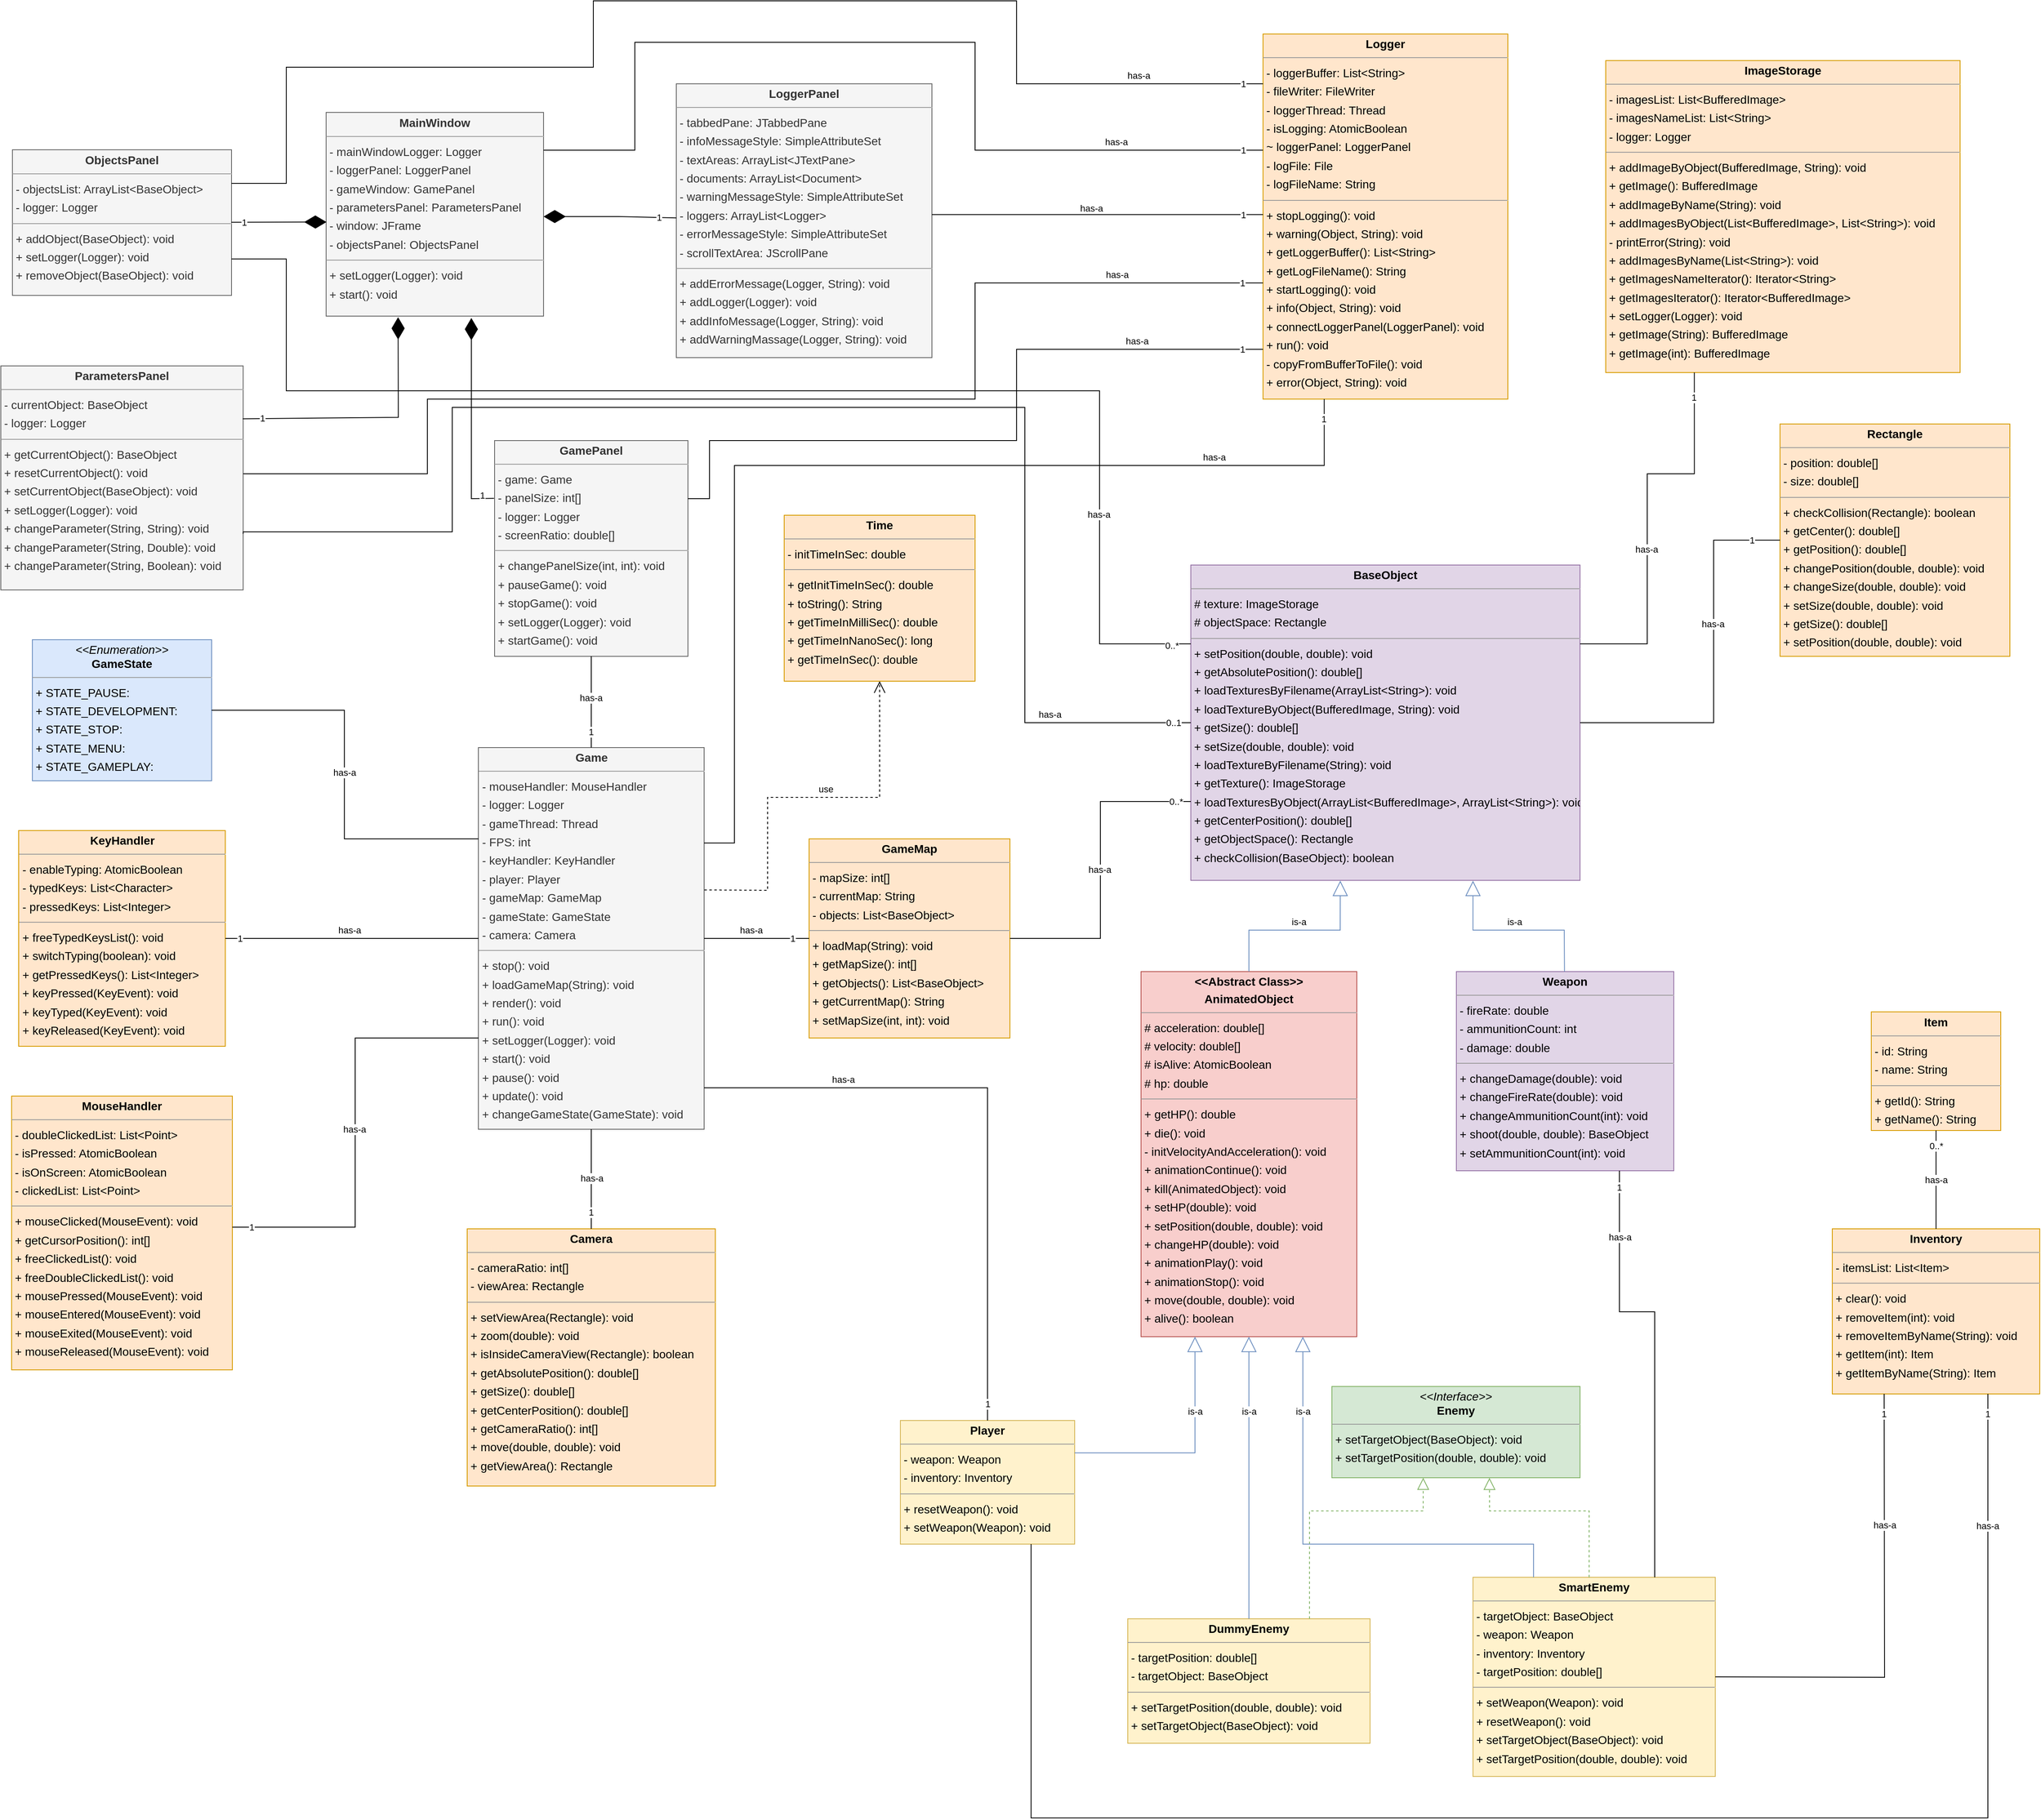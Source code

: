 <mxfile version="21.1.7" type="device">
  <diagram id="l7WEOU1NK2ef3hD16QAS" name="Page-1">
    <mxGraphModel dx="1909" dy="1355" grid="1" gridSize="10" guides="1" tooltips="1" connect="1" arrows="1" fold="1" page="0" pageScale="1" pageWidth="850" pageHeight="1100" background="none" math="0" shadow="0">
      <root>
        <mxCell id="0" />
        <mxCell id="1" parent="0" />
        <mxCell id="node14" value="&lt;p style=&quot;margin:0px;margin-top:4px;text-align:center;&quot;&gt;&lt;b&gt;&amp;lt;&amp;lt;Abstract Class&amp;gt;&amp;gt;&lt;br&gt;&lt;/b&gt;&lt;/p&gt;&lt;p style=&quot;margin:0px;margin-top:4px;text-align:center;&quot;&gt;&lt;b&gt;AnimatedObject&lt;/b&gt;&lt;/p&gt;&lt;hr size=&quot;1&quot;&gt;&lt;p style=&quot;margin:0 0 0 4px;line-height:1.6;&quot;&gt;# acceleration: double[]&lt;br&gt;# velocity: double[]&lt;br&gt;# isAlive: AtomicBoolean&lt;br&gt;# hp: double&lt;/p&gt;&lt;hr size=&quot;1&quot;&gt;&lt;p style=&quot;margin:0 0 0 4px;line-height:1.6;&quot;&gt;+ getHP(): double&lt;br&gt;+ die(): void&lt;br&gt;- initVelocityAndAcceleration(): void&lt;br&gt;+ animationContinue(): void&lt;br&gt;+ kill(AnimatedObject): void&lt;br&gt;+ setHP(double): void&lt;br&gt;+ setPosition(double, double): void&lt;br&gt;+ changeHP(double): void&lt;br&gt;+ animationPlay(): void&lt;br&gt;+ animationStop(): void&lt;br&gt;+ move(double, double): void&lt;br&gt;+ alive(): boolean&lt;/p&gt;" style="verticalAlign=top;align=left;overflow=fill;fontSize=14;fontFamily=Helvetica;html=1;rounded=0;shadow=0;comic=0;labelBackgroundColor=none;strokeWidth=1;fillColor=#f8cecc;strokeColor=#b85450;" parent="1" vertex="1">
          <mxGeometry x="1220" y="1070" width="260" height="440" as="geometry" />
        </mxCell>
        <mxCell id="node26" value="&lt;p style=&quot;margin:0px;margin-top:4px;text-align:center;&quot;&gt;&lt;b&gt;BaseObject&lt;/b&gt;&lt;/p&gt;&lt;hr size=&quot;1&quot;/&gt;&lt;p style=&quot;margin:0 0 0 4px;line-height:1.6;&quot;&gt;# texture: ImageStorage&lt;br/&gt;# objectSpace: Rectangle&lt;/p&gt;&lt;hr size=&quot;1&quot;/&gt;&lt;p style=&quot;margin:0 0 0 4px;line-height:1.6;&quot;&gt;+ setPosition(double, double): void&lt;br/&gt;+ getAbsolutePosition(): double[]&lt;br/&gt;+ loadTexturesByFilename(ArrayList&amp;lt;String&amp;gt;): void&lt;br/&gt;+ loadTextureByObject(BufferedImage, String): void&lt;br/&gt;+ getSize(): double[]&lt;br/&gt;+ setSize(double, double): void&lt;br/&gt;+ loadTextureByFilename(String): void&lt;br/&gt;+ getTexture(): ImageStorage&lt;br/&gt;+ loadTexturesByObject(ArrayList&amp;lt;BufferedImage&amp;gt;, ArrayList&amp;lt;String&amp;gt;): void&lt;br/&gt;+ getCenterPosition(): double[]&lt;br/&gt;+ getObjectSpace(): Rectangle&lt;br/&gt;+ checkCollision(BaseObject): boolean&lt;/p&gt;" style="verticalAlign=top;align=left;overflow=fill;fontSize=14;fontFamily=Helvetica;html=1;rounded=0;shadow=0;comic=0;labelBackgroundColor=none;strokeWidth=1;fillColor=#e1d5e7;strokeColor=#9673a6;" parent="1" vertex="1">
          <mxGeometry x="1280" y="580" width="469" height="380" as="geometry" />
        </mxCell>
        <mxCell id="node17" value="&lt;p style=&quot;margin:0px;margin-top:4px;text-align:center;&quot;&gt;&lt;b&gt;Camera&lt;/b&gt;&lt;/p&gt;&lt;hr size=&quot;1&quot;/&gt;&lt;p style=&quot;margin:0 0 0 4px;line-height:1.6;&quot;&gt;- cameraRatio: int[]&lt;br/&gt;- viewArea: Rectangle&lt;/p&gt;&lt;hr size=&quot;1&quot;/&gt;&lt;p style=&quot;margin:0 0 0 4px;line-height:1.6;&quot;&gt;+ setViewArea(Rectangle): void&lt;br/&gt;+ zoom(double): void&lt;br/&gt;+ isInsideCameraView(Rectangle): boolean&lt;br/&gt;+ getAbsolutePosition(): double[]&lt;br/&gt;+ getSize(): double[]&lt;br/&gt;+ getCenterPosition(): double[]&lt;br/&gt;+ getCameraRatio(): int[]&lt;br/&gt;+ move(double, double): void&lt;br/&gt;+ getViewArea(): Rectangle&lt;/p&gt;" style="verticalAlign=top;align=left;overflow=fill;fontSize=14;fontFamily=Helvetica;html=1;rounded=0;shadow=0;comic=0;labelBackgroundColor=none;strokeWidth=1;fillColor=#ffe6cc;strokeColor=#d79b00;" parent="1" vertex="1">
          <mxGeometry x="408" y="1380" width="299" height="310" as="geometry" />
        </mxCell>
        <mxCell id="node5" value="&lt;p style=&quot;margin:0px;margin-top:4px;text-align:center;&quot;&gt;&lt;b&gt;DummyEnemy&lt;/b&gt;&lt;/p&gt;&lt;hr size=&quot;1&quot;/&gt;&lt;p style=&quot;margin:0 0 0 4px;line-height:1.6;&quot;&gt;- targetPosition: double[]&lt;br/&gt;- targetObject: BaseObject&lt;/p&gt;&lt;hr size=&quot;1&quot;/&gt;&lt;p style=&quot;margin:0 0 0 4px;line-height:1.6;&quot;&gt;+ setTargetPosition(double, double): void&lt;br/&gt;+ setTargetObject(BaseObject): void&lt;/p&gt;" style="verticalAlign=top;align=left;overflow=fill;fontSize=14;fontFamily=Helvetica;html=1;rounded=0;shadow=0;comic=0;labelBackgroundColor=none;strokeWidth=1;fillColor=#fff2cc;strokeColor=#d6b656;" parent="1" vertex="1">
          <mxGeometry x="1204" y="1850" width="292" height="150" as="geometry" />
        </mxCell>
        <mxCell id="node9" value="&lt;p style=&quot;margin:0px;margin-top:4px;text-align:center;&quot;&gt;&lt;i&gt;&amp;lt;&amp;lt;Interface&amp;gt;&amp;gt;&lt;/i&gt;&lt;br&gt;&lt;b&gt;Enemy&lt;/b&gt;&lt;/p&gt;&lt;hr size=&quot;1&quot;&gt;&lt;p style=&quot;margin:0 0 0 4px;line-height:1.6;&quot;&gt;+ setTargetObject(BaseObject): void&lt;br&gt;+ setTargetPosition(double, double): void&lt;/p&gt;" style="verticalAlign=top;align=left;overflow=fill;fontSize=14;fontFamily=Helvetica;html=1;rounded=0;shadow=0;comic=0;labelBackgroundColor=none;strokeWidth=1;fillColor=#d5e8d4;strokeColor=#82b366;" parent="1" vertex="1">
          <mxGeometry x="1450" y="1570" width="299" height="110" as="geometry" />
        </mxCell>
        <mxCell id="node12" value="&lt;p style=&quot;margin:0px;margin-top:4px;text-align:center;&quot;&gt;&lt;b&gt;Game&lt;/b&gt;&lt;/p&gt;&lt;hr size=&quot;1&quot;/&gt;&lt;p style=&quot;margin:0 0 0 4px;line-height:1.6;&quot;&gt;- mouseHandler: MouseHandler&lt;br/&gt;- logger: Logger&lt;br/&gt;- gameThread: Thread&lt;br/&gt;- FPS: int&lt;br/&gt;- keyHandler: KeyHandler&lt;br/&gt;- player: Player&lt;br/&gt;- gameMap: GameMap&lt;br/&gt;- gameState: GameState&lt;br/&gt;- camera: Camera&lt;/p&gt;&lt;hr size=&quot;1&quot;/&gt;&lt;p style=&quot;margin:0 0 0 4px;line-height:1.6;&quot;&gt;+ stop(): void&lt;br/&gt;+ loadGameMap(String): void&lt;br/&gt;+ render(): void&lt;br/&gt;+ run(): void&lt;br/&gt;+ setLogger(Logger): void&lt;br/&gt;+ start(): void&lt;br/&gt;+ pause(): void&lt;br/&gt;+ update(): void&lt;br/&gt;+ changeGameState(GameState): void&lt;/p&gt;" style="verticalAlign=top;align=left;overflow=fill;fontSize=14;fontFamily=Helvetica;html=1;rounded=0;shadow=0;comic=0;labelBackgroundColor=none;strokeWidth=1;fillColor=#f5f5f5;strokeColor=#666666;fontColor=#333333;" parent="1" vertex="1">
          <mxGeometry x="421.5" y="800" width="272" height="460" as="geometry" />
        </mxCell>
        <mxCell id="node0" value="&lt;p style=&quot;margin:0px;margin-top:4px;text-align:center;&quot;&gt;&lt;b&gt;GameMap&lt;/b&gt;&lt;/p&gt;&lt;hr size=&quot;1&quot;/&gt;&lt;p style=&quot;margin:0 0 0 4px;line-height:1.6;&quot;&gt;- mapSize: int[]&lt;br/&gt;- currentMap: String&lt;br/&gt;- objects: List&amp;lt;BaseObject&amp;gt;&lt;/p&gt;&lt;hr size=&quot;1&quot;/&gt;&lt;p style=&quot;margin:0 0 0 4px;line-height:1.6;&quot;&gt;+ loadMap(String): void&lt;br/&gt;+ getMapSize(): int[]&lt;br/&gt;+ getObjects(): List&amp;lt;BaseObject&amp;gt;&lt;br/&gt;+ getCurrentMap(): String&lt;br/&gt;+ setMapSize(int, int): void&lt;/p&gt;" style="verticalAlign=top;align=left;overflow=fill;fontSize=14;fontFamily=Helvetica;html=1;rounded=0;shadow=0;comic=0;labelBackgroundColor=none;strokeWidth=1;fillColor=#ffe6cc;strokeColor=#d79b00;" parent="1" vertex="1">
          <mxGeometry x="820" y="910" width="242" height="240" as="geometry" />
        </mxCell>
        <mxCell id="node24" value="&lt;p style=&quot;margin:0px;margin-top:4px;text-align:center;&quot;&gt;&lt;b&gt;GamePanel&lt;/b&gt;&lt;/p&gt;&lt;hr size=&quot;1&quot;/&gt;&lt;p style=&quot;margin:0 0 0 4px;line-height:1.6;&quot;&gt;- game: Game&lt;br/&gt;- panelSize: int[]&lt;br/&gt;- logger: Logger&lt;br/&gt;- screenRatio: double[]&lt;/p&gt;&lt;hr size=&quot;1&quot;/&gt;&lt;p style=&quot;margin:0 0 0 4px;line-height:1.6;&quot;&gt;+ changePanelSize(int, int): void&lt;br/&gt;+ pauseGame(): void&lt;br/&gt;+ stopGame(): void&lt;br/&gt;+ setLogger(Logger): void&lt;br/&gt;+ startGame(): void&lt;/p&gt;" style="verticalAlign=top;align=left;overflow=fill;fontSize=14;fontFamily=Helvetica;html=1;rounded=0;shadow=0;comic=0;labelBackgroundColor=none;strokeWidth=1;fillColor=#f5f5f5;fontColor=#333333;strokeColor=#666666;" parent="1" vertex="1">
          <mxGeometry x="441" y="430" width="233" height="260" as="geometry" />
        </mxCell>
        <mxCell id="node1" value="&lt;p style=&quot;margin:0px;margin-top:4px;text-align:center;&quot;&gt;&lt;i&gt;&amp;lt;&amp;lt;Enumeration&amp;gt;&amp;gt;&lt;/i&gt;&lt;br&gt;&lt;b&gt;GameState&lt;/b&gt;&lt;/p&gt;&lt;hr size=&quot;1&quot;&gt;&lt;p style=&quot;margin:0 0 0 4px;line-height:1.6;&quot;&gt;+ STATE_PAUSE: &lt;br&gt;+ STATE_DEVELOPMENT: &lt;br&gt;+ STATE_STOP: &lt;br&gt;+ STATE_MENU: &lt;br&gt;+ STATE_GAMEPLAY: &lt;/p&gt;&lt;hr size=&quot;1&quot;&gt;&lt;p style=&quot;margin:0 0 0 4px;line-height:1.6;&quot;&gt;+ values(): GameState[]&lt;br&gt;+ valueOf(String): GameState&lt;/p&gt;" style="verticalAlign=top;align=left;overflow=fill;fontSize=14;fontFamily=Helvetica;html=1;rounded=0;shadow=0;comic=0;labelBackgroundColor=none;strokeWidth=1;fillColor=#dae8fc;strokeColor=#6c8ebf;" parent="1" vertex="1">
          <mxGeometry x="-116" y="670" width="216" height="170" as="geometry" />
        </mxCell>
        <mxCell id="node3" value="&lt;p style=&quot;margin:0px;margin-top:4px;text-align:center;&quot;&gt;&lt;b&gt;ImageStorage&lt;/b&gt;&lt;/p&gt;&lt;hr size=&quot;1&quot;/&gt;&lt;p style=&quot;margin:0 0 0 4px;line-height:1.6;&quot;&gt;- imagesList: List&amp;lt;BufferedImage&amp;gt;&lt;br/&gt;- imagesNameList: List&amp;lt;String&amp;gt;&lt;br/&gt;- logger: Logger&lt;/p&gt;&lt;hr size=&quot;1&quot;/&gt;&lt;p style=&quot;margin:0 0 0 4px;line-height:1.6;&quot;&gt;+ addImageByObject(BufferedImage, String): void&lt;br/&gt;+ getImage(): BufferedImage&lt;br/&gt;+ addImageByName(String): void&lt;br/&gt;+ addImagesByObject(List&amp;lt;BufferedImage&amp;gt;, List&amp;lt;String&amp;gt;): void&lt;br/&gt;- printError(String): void&lt;br/&gt;+ addImagesByName(List&amp;lt;String&amp;gt;): void&lt;br/&gt;+ getImagesNameIterator(): Iterator&amp;lt;String&amp;gt;&lt;br/&gt;+ getImagesIterator(): Iterator&amp;lt;BufferedImage&amp;gt;&lt;br/&gt;+ setLogger(Logger): void&lt;br/&gt;+ getImage(String): BufferedImage&lt;br/&gt;+ getImage(int): BufferedImage&lt;/p&gt;" style="verticalAlign=top;align=left;overflow=fill;fontSize=14;fontFamily=Helvetica;html=1;rounded=0;shadow=0;comic=0;labelBackgroundColor=none;strokeWidth=1;fillColor=#ffe6cc;strokeColor=#d79b00;" parent="1" vertex="1">
          <mxGeometry x="1780" y="-28" width="427" height="376" as="geometry" />
        </mxCell>
        <mxCell id="node7" value="&lt;p style=&quot;margin:0px;margin-top:4px;text-align:center;&quot;&gt;&lt;b&gt;Inventory&lt;/b&gt;&lt;/p&gt;&lt;hr size=&quot;1&quot;/&gt;&lt;p style=&quot;margin:0 0 0 4px;line-height:1.6;&quot;&gt;- itemsList: List&amp;lt;Item&amp;gt;&lt;/p&gt;&lt;hr size=&quot;1&quot;/&gt;&lt;p style=&quot;margin:0 0 0 4px;line-height:1.6;&quot;&gt;+ clear(): void&lt;br/&gt;+ removeItem(int): void&lt;br/&gt;+ removeItemByName(String): void&lt;br/&gt;+ getItem(int): Item&lt;br/&gt;+ getItemByName(String): Item&lt;/p&gt;" style="verticalAlign=top;align=left;overflow=fill;fontSize=14;fontFamily=Helvetica;html=1;rounded=0;shadow=0;comic=0;labelBackgroundColor=none;strokeWidth=1;fillColor=#ffe6cc;strokeColor=#d79b00;" parent="1" vertex="1">
          <mxGeometry x="2053" y="1380" width="250" height="199" as="geometry" />
        </mxCell>
        <mxCell id="node13" value="&lt;p style=&quot;margin:0px;margin-top:4px;text-align:center;&quot;&gt;&lt;b&gt;Item&lt;/b&gt;&lt;/p&gt;&lt;hr size=&quot;1&quot;/&gt;&lt;p style=&quot;margin:0 0 0 4px;line-height:1.6;&quot;&gt;- id: String&lt;br/&gt;- name: String&lt;/p&gt;&lt;hr size=&quot;1&quot;/&gt;&lt;p style=&quot;margin:0 0 0 4px;line-height:1.6;&quot;&gt;+ getId(): String&lt;br/&gt;+ getName(): String&lt;/p&gt;" style="verticalAlign=top;align=left;overflow=fill;fontSize=14;fontFamily=Helvetica;html=1;rounded=0;shadow=0;comic=0;labelBackgroundColor=none;strokeWidth=1;fillColor=#ffe6cc;strokeColor=#d79b00;" parent="1" vertex="1">
          <mxGeometry x="2100" y="1118.5" width="156" height="143" as="geometry" />
        </mxCell>
        <mxCell id="node22" value="&lt;p style=&quot;margin:0px;margin-top:4px;text-align:center;&quot;&gt;&lt;b&gt;KeyHandler&lt;/b&gt;&lt;/p&gt;&lt;hr size=&quot;1&quot;/&gt;&lt;p style=&quot;margin:0 0 0 4px;line-height:1.6;&quot;&gt;- enableTyping: AtomicBoolean&lt;br/&gt;- typedKeys: List&amp;lt;Character&amp;gt;&lt;br/&gt;- pressedKeys: List&amp;lt;Integer&amp;gt;&lt;/p&gt;&lt;hr size=&quot;1&quot;/&gt;&lt;p style=&quot;margin:0 0 0 4px;line-height:1.6;&quot;&gt;+ freeTypedKeysList(): void&lt;br/&gt;+ switchTyping(boolean): void&lt;br/&gt;+ getPressedKeys(): List&amp;lt;Integer&amp;gt;&lt;br/&gt;+ keyPressed(KeyEvent): void&lt;br/&gt;+ keyTyped(KeyEvent): void&lt;br/&gt;+ keyReleased(KeyEvent): void&lt;/p&gt;" style="verticalAlign=top;align=left;overflow=fill;fontSize=14;fontFamily=Helvetica;html=1;rounded=0;shadow=0;comic=0;labelBackgroundColor=none;strokeWidth=1;fillColor=#ffe6cc;strokeColor=#d79b00;" parent="1" vertex="1">
          <mxGeometry x="-132.5" y="900" width="249" height="260" as="geometry" />
        </mxCell>
        <mxCell id="node8" value="&lt;p style=&quot;margin:0px;margin-top:4px;text-align:center;&quot;&gt;&lt;b&gt;Logger&lt;/b&gt;&lt;/p&gt;&lt;hr size=&quot;1&quot;/&gt;&lt;p style=&quot;margin:0 0 0 4px;line-height:1.6;&quot;&gt;- loggerBuffer: List&amp;lt;String&amp;gt;&lt;br/&gt;- fileWriter: FileWriter&lt;br/&gt;- loggerThread: Thread&lt;br/&gt;- isLogging: AtomicBoolean&lt;br/&gt;~ loggerPanel: LoggerPanel&lt;br/&gt;- logFile: File&lt;br/&gt;- logFileName: String&lt;/p&gt;&lt;hr size=&quot;1&quot;/&gt;&lt;p style=&quot;margin:0 0 0 4px;line-height:1.6;&quot;&gt;+ stopLogging(): void&lt;br/&gt;+ warning(Object, String): void&lt;br/&gt;+ getLoggerBuffer(): List&amp;lt;String&amp;gt;&lt;br/&gt;+ getLogFileName(): String&lt;br/&gt;+ startLogging(): void&lt;br/&gt;+ info(Object, String): void&lt;br/&gt;+ connectLoggerPanel(LoggerPanel): void&lt;br/&gt;+ run(): void&lt;br/&gt;- copyFromBufferToFile(): void&lt;br/&gt;+ error(Object, String): void&lt;/p&gt;" style="verticalAlign=top;align=left;overflow=fill;fontSize=14;fontFamily=Helvetica;html=1;rounded=0;shadow=0;comic=0;labelBackgroundColor=none;strokeWidth=1;fillColor=#ffe6cc;strokeColor=#d79b00;" parent="1" vertex="1">
          <mxGeometry x="1367" y="-60" width="295" height="440" as="geometry" />
        </mxCell>
        <mxCell id="node16" value="&lt;p style=&quot;margin:0px;margin-top:4px;text-align:center;&quot;&gt;&lt;b&gt;LoggerPanel&lt;/b&gt;&lt;/p&gt;&lt;hr size=&quot;1&quot;/&gt;&lt;p style=&quot;margin:0 0 0 4px;line-height:1.6;&quot;&gt;- tabbedPane: JTabbedPane&lt;br/&gt;- infoMessageStyle: SimpleAttributeSet&lt;br/&gt;- textAreas: ArrayList&amp;lt;JTextPane&amp;gt;&lt;br/&gt;- documents: ArrayList&amp;lt;Document&amp;gt;&lt;br/&gt;- warningMessageStyle: SimpleAttributeSet&lt;br/&gt;- loggers: ArrayList&amp;lt;Logger&amp;gt;&lt;br/&gt;- errorMessageStyle: SimpleAttributeSet&lt;br/&gt;- scrollTextArea: JScrollPane&lt;/p&gt;&lt;hr size=&quot;1&quot;/&gt;&lt;p style=&quot;margin:0 0 0 4px;line-height:1.6;&quot;&gt;+ addErrorMessage(Logger, String): void&lt;br/&gt;+ addLogger(Logger): void&lt;br/&gt;+ addInfoMessage(Logger, String): void&lt;br/&gt;+ addWarningMassage(Logger, String): void&lt;/p&gt;" style="verticalAlign=top;align=left;overflow=fill;fontSize=14;fontFamily=Helvetica;html=1;rounded=0;shadow=0;comic=0;labelBackgroundColor=none;strokeWidth=1;fillColor=#f5f5f5;fontColor=#333333;strokeColor=#666666;" parent="1" vertex="1">
          <mxGeometry x="660" width="308" height="330" as="geometry" />
        </mxCell>
        <mxCell id="node15" value="&lt;p style=&quot;margin:0px;margin-top:4px;text-align:center;&quot;&gt;&lt;b&gt;MouseHandler&lt;/b&gt;&lt;/p&gt;&lt;hr size=&quot;1&quot;/&gt;&lt;p style=&quot;margin:0 0 0 4px;line-height:1.6;&quot;&gt;- doubleClickedList: List&amp;lt;Point&amp;gt;&lt;br/&gt;- isPressed: AtomicBoolean&lt;br/&gt;- isOnScreen: AtomicBoolean&lt;br/&gt;- clickedList: List&amp;lt;Point&amp;gt;&lt;/p&gt;&lt;hr size=&quot;1&quot;/&gt;&lt;p style=&quot;margin:0 0 0 4px;line-height:1.6;&quot;&gt;+ mouseClicked(MouseEvent): void&lt;br/&gt;+ getCursorPosition(): int[]&lt;br/&gt;+ freeClickedList(): void&lt;br/&gt;+ freeDoubleClickedList(): void&lt;br/&gt;+ mousePressed(MouseEvent): void&lt;br/&gt;+ mouseEntered(MouseEvent): void&lt;br/&gt;+ mouseExited(MouseEvent): void&lt;br/&gt;+ mouseReleased(MouseEvent): void&lt;/p&gt;" style="verticalAlign=top;align=left;overflow=fill;fontSize=14;fontFamily=Helvetica;html=1;rounded=0;shadow=0;comic=0;labelBackgroundColor=none;strokeWidth=1;fillColor=#ffe6cc;strokeColor=#d79b00;" parent="1" vertex="1">
          <mxGeometry x="-141" y="1220" width="266" height="330" as="geometry" />
        </mxCell>
        <mxCell id="node2" value="&lt;p style=&quot;margin:0px;margin-top:4px;text-align:center;&quot;&gt;&lt;b&gt;ObjectsPanel&lt;/b&gt;&lt;/p&gt;&lt;hr size=&quot;1&quot;/&gt;&lt;p style=&quot;margin:0 0 0 4px;line-height:1.6;&quot;&gt;- objectsList: ArrayList&amp;lt;BaseObject&amp;gt;&lt;br/&gt;- logger: Logger&lt;/p&gt;&lt;hr size=&quot;1&quot;/&gt;&lt;p style=&quot;margin:0 0 0 4px;line-height:1.6;&quot;&gt;+ addObject(BaseObject): void&lt;br/&gt;+ setLogger(Logger): void&lt;br/&gt;+ removeObject(BaseObject): void&lt;/p&gt;" style="verticalAlign=top;align=left;overflow=fill;fontSize=14;fontFamily=Helvetica;html=1;rounded=0;shadow=0;comic=0;labelBackgroundColor=none;strokeWidth=1;fillColor=#f5f5f5;fontColor=#333333;strokeColor=#666666;" parent="1" vertex="1">
          <mxGeometry x="-140" y="79.5" width="264" height="175.5" as="geometry" />
        </mxCell>
        <mxCell id="node11" value="&lt;p style=&quot;margin:0px;margin-top:4px;text-align:center;&quot;&gt;&lt;b&gt;ParametersPanel&lt;/b&gt;&lt;/p&gt;&lt;hr size=&quot;1&quot;/&gt;&lt;p style=&quot;margin:0 0 0 4px;line-height:1.6;&quot;&gt;- currentObject: BaseObject&lt;br/&gt;- logger: Logger&lt;/p&gt;&lt;hr size=&quot;1&quot;/&gt;&lt;p style=&quot;margin:0 0 0 4px;line-height:1.6;&quot;&gt;+ getCurrentObject(): BaseObject&lt;br/&gt;+ resetCurrentObject(): void&lt;br/&gt;+ setCurrentObject(BaseObject): void&lt;br/&gt;+ setLogger(Logger): void&lt;br/&gt;+ changeParameter(String, String): void&lt;br/&gt;+ changeParameter(String, Double): void&lt;br/&gt;+ changeParameter(String, Boolean): void&lt;/p&gt;" style="verticalAlign=top;align=left;overflow=fill;fontSize=14;fontFamily=Helvetica;html=1;rounded=0;shadow=0;comic=0;labelBackgroundColor=none;strokeWidth=1;fillColor=#f5f5f5;fontColor=#333333;strokeColor=#666666;" parent="1" vertex="1">
          <mxGeometry x="-154" y="340" width="292" height="270" as="geometry" />
        </mxCell>
        <mxCell id="node21" value="&lt;p style=&quot;margin:0px;margin-top:4px;text-align:center;&quot;&gt;&lt;b&gt;Player&lt;/b&gt;&lt;/p&gt;&lt;hr size=&quot;1&quot;/&gt;&lt;p style=&quot;margin:0 0 0 4px;line-height:1.6;&quot;&gt;- weapon: Weapon&lt;br/&gt;- inventory: Inventory&lt;/p&gt;&lt;hr size=&quot;1&quot;/&gt;&lt;p style=&quot;margin:0 0 0 4px;line-height:1.6;&quot;&gt;+ resetWeapon(): void&lt;br/&gt;+ setWeapon(Weapon): void&lt;/p&gt;" style="verticalAlign=top;align=left;overflow=fill;fontSize=14;fontFamily=Helvetica;html=1;rounded=0;shadow=0;comic=0;labelBackgroundColor=none;strokeWidth=1;fillColor=#fff2cc;strokeColor=#d6b656;" parent="1" vertex="1">
          <mxGeometry x="930" y="1611" width="210" height="149" as="geometry" />
        </mxCell>
        <mxCell id="node18" value="&lt;p style=&quot;margin:0px;margin-top:4px;text-align:center;&quot;&gt;&lt;b&gt;Rectangle&lt;/b&gt;&lt;/p&gt;&lt;hr size=&quot;1&quot;/&gt;&lt;p style=&quot;margin:0 0 0 4px;line-height:1.6;&quot;&gt;- position: double[]&lt;br/&gt;- size: double[]&lt;/p&gt;&lt;hr size=&quot;1&quot;/&gt;&lt;p style=&quot;margin:0 0 0 4px;line-height:1.6;&quot;&gt;+ checkCollision(Rectangle): boolean&lt;br/&gt;+ getCenter(): double[]&lt;br/&gt;+ getPosition(): double[]&lt;br/&gt;+ changePosition(double, double): void&lt;br/&gt;+ changeSize(double, double): void&lt;br/&gt;+ setSize(double, double): void&lt;br/&gt;+ getSize(): double[]&lt;br/&gt;+ setPosition(double, double): void&lt;/p&gt;" style="verticalAlign=top;align=left;overflow=fill;fontSize=14;fontFamily=Helvetica;html=1;rounded=0;shadow=0;comic=0;labelBackgroundColor=none;strokeWidth=1;fillColor=#ffe6cc;strokeColor=#d79b00;" parent="1" vertex="1">
          <mxGeometry x="1990" y="410" width="277" height="280" as="geometry" />
        </mxCell>
        <mxCell id="node25" value="&lt;p style=&quot;margin:0px;margin-top:4px;text-align:center;&quot;&gt;&lt;b&gt;SmartEnemy&lt;/b&gt;&lt;/p&gt;&lt;hr size=&quot;1&quot;/&gt;&lt;p style=&quot;margin:0 0 0 4px;line-height:1.6;&quot;&gt;- targetObject: BaseObject&lt;br/&gt;- weapon: Weapon&lt;br/&gt;- inventory: Inventory&lt;br/&gt;- targetPosition: double[]&lt;/p&gt;&lt;hr size=&quot;1&quot;/&gt;&lt;p style=&quot;margin:0 0 0 4px;line-height:1.6;&quot;&gt;+ setWeapon(Weapon): void&lt;br/&gt;+ resetWeapon(): void&lt;br/&gt;+ setTargetObject(BaseObject): void&lt;br/&gt;+ setTargetPosition(double, double): void&lt;/p&gt;" style="verticalAlign=top;align=left;overflow=fill;fontSize=14;fontFamily=Helvetica;html=1;rounded=0;shadow=0;comic=0;labelBackgroundColor=none;strokeWidth=1;fillColor=#fff2cc;strokeColor=#d6b656;" parent="1" vertex="1">
          <mxGeometry x="1620" y="1800" width="292" height="240" as="geometry" />
        </mxCell>
        <mxCell id="node4" value="&lt;p style=&quot;margin:0px;margin-top:4px;text-align:center;&quot;&gt;&lt;b&gt;Time&lt;/b&gt;&lt;/p&gt;&lt;hr size=&quot;1&quot;/&gt;&lt;p style=&quot;margin:0 0 0 4px;line-height:1.6;&quot;&gt;- initTimeInSec: double&lt;/p&gt;&lt;hr size=&quot;1&quot;/&gt;&lt;p style=&quot;margin:0 0 0 4px;line-height:1.6;&quot;&gt;+ getInitTimeInSec(): double&lt;br/&gt;+ toString(): String&lt;br/&gt;+ getTimeInMilliSec(): double&lt;br/&gt;+ getTimeInNanoSec(): long&lt;br/&gt;+ getTimeInSec(): double&lt;/p&gt;" style="verticalAlign=top;align=left;overflow=fill;fontSize=14;fontFamily=Helvetica;html=1;rounded=0;shadow=0;comic=0;labelBackgroundColor=none;strokeWidth=1;fillColor=#ffe6cc;strokeColor=#d79b00;" parent="1" vertex="1">
          <mxGeometry x="790" y="520" width="230" height="200" as="geometry" />
        </mxCell>
        <mxCell id="node6" value="&lt;p style=&quot;margin:0px;margin-top:4px;text-align:center;&quot;&gt;&lt;b&gt;Weapon&lt;/b&gt;&lt;/p&gt;&lt;hr size=&quot;1&quot;/&gt;&lt;p style=&quot;margin:0 0 0 4px;line-height:1.6;&quot;&gt;- fireRate: double&lt;br/&gt;- ammunitionCount: int&lt;br/&gt;- damage: double&lt;/p&gt;&lt;hr size=&quot;1&quot;/&gt;&lt;p style=&quot;margin:0 0 0 4px;line-height:1.6;&quot;&gt;+ changeDamage(double): void&lt;br/&gt;+ changeFireRate(double): void&lt;br/&gt;+ changeAmmunitionCount(int): void&lt;br/&gt;+ shoot(double, double): BaseObject&lt;br/&gt;+ setAmmunitionCount(int): void&lt;/p&gt;" style="verticalAlign=top;align=left;overflow=fill;fontSize=14;fontFamily=Helvetica;html=1;rounded=0;shadow=0;comic=0;labelBackgroundColor=none;strokeWidth=1;fillColor=#e1d5e7;strokeColor=#9673a6;" parent="1" vertex="1">
          <mxGeometry x="1600" y="1070" width="262" height="240" as="geometry" />
        </mxCell>
        <mxCell id="node20" value="&lt;p style=&quot;margin:0px;margin-top:4px;text-align:center;&quot;&gt;&lt;b&gt;MainWindow&lt;/b&gt;&lt;/p&gt;&lt;hr size=&quot;1&quot;&gt;&lt;p style=&quot;margin:0 0 0 4px;line-height:1.6;&quot;&gt;- mainWindowLogger: Logger&lt;br&gt;- loggerPanel: LoggerPanel&lt;br&gt;- gameWindow: GamePanel&lt;br&gt;- parametersPanel: ParametersPanel&lt;br&gt;- window: JFrame&lt;br&gt;- objectsPanel: ObjectsPanel&lt;/p&gt;&lt;hr size=&quot;1&quot;&gt;&lt;p style=&quot;margin:0 0 0 4px;line-height:1.6;&quot;&gt;+ setLogger(Logger): void&lt;br&gt;+ start(): void&lt;/p&gt;" style="verticalAlign=top;align=left;overflow=fill;fontSize=14;fontFamily=Helvetica;html=1;rounded=0;shadow=0;comic=0;labelBackgroundColor=none;strokeWidth=1;fillColor=#f5f5f5;fontColor=#333333;strokeColor=#666666;" parent="1" vertex="1">
          <mxGeometry x="238" y="34.5" width="262" height="245.5" as="geometry" />
        </mxCell>
        <mxCell id="iLg2zctSyHY12iVIOtoc-5" value="" style="endArrow=diamondThin;endFill=1;endSize=24;html=1;rounded=0;" parent="1" source="node16" edge="1">
          <mxGeometry width="160" relative="1" as="geometry">
            <mxPoint x="500" y="70" as="sourcePoint" />
            <mxPoint x="500" y="160" as="targetPoint" />
            <Array as="points">
              <mxPoint x="590" y="160" />
              <mxPoint x="520" y="160" />
            </Array>
          </mxGeometry>
        </mxCell>
        <mxCell id="iLg2zctSyHY12iVIOtoc-6" value="&lt;div&gt;1&lt;/div&gt;" style="edgeLabel;html=1;align=center;verticalAlign=middle;resizable=0;points=[];" parent="iLg2zctSyHY12iVIOtoc-5" vertex="1" connectable="0">
          <mxGeometry x="-0.738" y="1" relative="1" as="geometry">
            <mxPoint y="-1" as="offset" />
          </mxGeometry>
        </mxCell>
        <mxCell id="iLg2zctSyHY12iVIOtoc-7" value="" style="endArrow=none;html=1;edgeStyle=orthogonalEdgeStyle;rounded=0;" parent="1" edge="1">
          <mxGeometry relative="1" as="geometry">
            <mxPoint x="1367" y="157.66" as="sourcePoint" />
            <mxPoint x="968" y="157.66" as="targetPoint" />
          </mxGeometry>
        </mxCell>
        <mxCell id="iLg2zctSyHY12iVIOtoc-10" value="1" style="edgeLabel;html=1;align=center;verticalAlign=middle;resizable=0;points=[];" parent="iLg2zctSyHY12iVIOtoc-7" vertex="1" connectable="0">
          <mxGeometry x="-0.877" y="4" relative="1" as="geometry">
            <mxPoint y="-4" as="offset" />
          </mxGeometry>
        </mxCell>
        <mxCell id="iLg2zctSyHY12iVIOtoc-11" value="has-a" style="edgeLabel;html=1;align=center;verticalAlign=middle;resizable=0;points=[];" parent="iLg2zctSyHY12iVIOtoc-7" vertex="1" connectable="0">
          <mxGeometry x="-0.035" y="3" relative="1" as="geometry">
            <mxPoint x="-15" y="-11" as="offset" />
          </mxGeometry>
        </mxCell>
        <mxCell id="iLg2zctSyHY12iVIOtoc-13" value="" style="endArrow=diamondThin;endFill=1;endSize=24;html=1;rounded=0;entryX=0.002;entryY=0.538;entryDx=0;entryDy=0;entryPerimeter=0;" parent="1" source="node2" target="node20" edge="1">
          <mxGeometry width="160" relative="1" as="geometry">
            <mxPoint x="210" y="410" as="sourcePoint" />
            <mxPoint x="370" y="410" as="targetPoint" />
          </mxGeometry>
        </mxCell>
        <mxCell id="iLg2zctSyHY12iVIOtoc-15" value="1" style="edgeLabel;html=1;align=center;verticalAlign=middle;resizable=0;points=[];" parent="iLg2zctSyHY12iVIOtoc-13" vertex="1" connectable="0">
          <mxGeometry x="-0.742" y="2" relative="1" as="geometry">
            <mxPoint y="2" as="offset" />
          </mxGeometry>
        </mxCell>
        <mxCell id="iLg2zctSyHY12iVIOtoc-16" value="" style="endArrow=none;html=1;edgeStyle=orthogonalEdgeStyle;rounded=0;" parent="1" source="node20" target="node8" edge="1">
          <mxGeometry relative="1" as="geometry">
            <mxPoint x="820" y="390" as="sourcePoint" />
            <mxPoint x="980" y="390" as="targetPoint" />
            <Array as="points">
              <mxPoint x="610" y="80" />
              <mxPoint x="610" y="-50" />
              <mxPoint x="1020" y="-50" />
              <mxPoint x="1020" y="80" />
            </Array>
          </mxGeometry>
        </mxCell>
        <mxCell id="iLg2zctSyHY12iVIOtoc-19" value="1" style="edgeLabel;html=1;align=center;verticalAlign=middle;resizable=0;points=[];" parent="iLg2zctSyHY12iVIOtoc-16" vertex="1" connectable="0">
          <mxGeometry x="0.957" relative="1" as="geometry">
            <mxPoint as="offset" />
          </mxGeometry>
        </mxCell>
        <mxCell id="iLg2zctSyHY12iVIOtoc-20" value="has-a" style="edgeLabel;html=1;align=center;verticalAlign=middle;resizable=0;points=[];" parent="iLg2zctSyHY12iVIOtoc-16" vertex="1" connectable="0">
          <mxGeometry x="0.634" y="-2" relative="1" as="geometry">
            <mxPoint x="29" y="-12" as="offset" />
          </mxGeometry>
        </mxCell>
        <mxCell id="iLg2zctSyHY12iVIOtoc-21" value="" style="endArrow=none;html=1;edgeStyle=orthogonalEdgeStyle;rounded=0;" parent="1" source="node2" target="node8" edge="1">
          <mxGeometry relative="1" as="geometry">
            <mxPoint x="760" y="340" as="sourcePoint" />
            <mxPoint x="920" y="340" as="targetPoint" />
            <Array as="points">
              <mxPoint x="190" y="120" />
              <mxPoint x="190" y="-20" />
              <mxPoint x="560" y="-20" />
              <mxPoint x="560" y="-100" />
              <mxPoint x="1070" y="-100" />
              <mxPoint x="1070" />
            </Array>
          </mxGeometry>
        </mxCell>
        <mxCell id="iLg2zctSyHY12iVIOtoc-24" value="has-a" style="edgeLabel;html=1;align=center;verticalAlign=middle;resizable=0;points=[];" parent="iLg2zctSyHY12iVIOtoc-21" vertex="1" connectable="0">
          <mxGeometry x="0.792" y="-1" relative="1" as="geometry">
            <mxPoint x="12" y="-11" as="offset" />
          </mxGeometry>
        </mxCell>
        <mxCell id="iLg2zctSyHY12iVIOtoc-25" value="1" style="edgeLabel;html=1;align=center;verticalAlign=middle;resizable=0;points=[];" parent="iLg2zctSyHY12iVIOtoc-21" vertex="1" connectable="0">
          <mxGeometry x="0.964" y="-2" relative="1" as="geometry">
            <mxPoint x="4" y="-2" as="offset" />
          </mxGeometry>
        </mxCell>
        <mxCell id="iLg2zctSyHY12iVIOtoc-26" value="" style="endArrow=diamondThin;endFill=1;endSize=24;html=1;rounded=0;entryX=0.331;entryY=1.005;entryDx=0;entryDy=0;entryPerimeter=0;exitX=0.998;exitY=0.236;exitDx=0;exitDy=0;exitPerimeter=0;" parent="1" source="node11" target="node20" edge="1">
          <mxGeometry width="160" relative="1" as="geometry">
            <mxPoint x="140" y="400" as="sourcePoint" />
            <mxPoint x="340" y="390" as="targetPoint" />
            <Array as="points">
              <mxPoint x="325" y="402" />
            </Array>
          </mxGeometry>
        </mxCell>
        <mxCell id="iLg2zctSyHY12iVIOtoc-27" value="1" style="edgeLabel;html=1;align=center;verticalAlign=middle;resizable=0;points=[];" parent="iLg2zctSyHY12iVIOtoc-26" vertex="1" connectable="0">
          <mxGeometry x="-0.846" y="1" relative="1" as="geometry">
            <mxPoint as="offset" />
          </mxGeometry>
        </mxCell>
        <mxCell id="iLg2zctSyHY12iVIOtoc-28" value="" style="endArrow=none;html=1;edgeStyle=orthogonalEdgeStyle;rounded=0;" parent="1" source="node8" target="node11" edge="1">
          <mxGeometry relative="1" as="geometry">
            <mxPoint x="860" y="490" as="sourcePoint" />
            <mxPoint x="1020" y="490" as="targetPoint" />
            <Array as="points">
              <mxPoint x="1020" y="240" />
              <mxPoint x="1020" y="380" />
              <mxPoint x="360" y="380" />
              <mxPoint x="360" y="470" />
            </Array>
          </mxGeometry>
        </mxCell>
        <mxCell id="iLg2zctSyHY12iVIOtoc-31" value="has-a" style="edgeLabel;html=1;align=center;verticalAlign=middle;resizable=0;points=[];" parent="iLg2zctSyHY12iVIOtoc-28" vertex="1" connectable="0">
          <mxGeometry x="-0.755" y="-2" relative="1" as="geometry">
            <mxPoint x="2" y="-8" as="offset" />
          </mxGeometry>
        </mxCell>
        <mxCell id="iLg2zctSyHY12iVIOtoc-32" value="1" style="edgeLabel;html=1;align=center;verticalAlign=middle;resizable=0;points=[];" parent="iLg2zctSyHY12iVIOtoc-28" vertex="1" connectable="0">
          <mxGeometry x="-0.963" y="1" relative="1" as="geometry">
            <mxPoint x="2" y="-1" as="offset" />
          </mxGeometry>
        </mxCell>
        <mxCell id="iLg2zctSyHY12iVIOtoc-33" value="" style="endArrow=diamondThin;endFill=1;endSize=24;html=1;rounded=0;entryX=0.668;entryY=1.009;entryDx=0;entryDy=0;entryPerimeter=0;exitX=-0.003;exitY=0.268;exitDx=0;exitDy=0;exitPerimeter=0;" parent="1" source="node24" target="node20" edge="1">
          <mxGeometry width="160" relative="1" as="geometry">
            <mxPoint x="470" y="580" as="sourcePoint" />
            <mxPoint x="630" y="580" as="targetPoint" />
            <Array as="points">
              <mxPoint x="413" y="500" />
            </Array>
          </mxGeometry>
        </mxCell>
        <mxCell id="iLg2zctSyHY12iVIOtoc-36" value="1" style="edgeLabel;html=1;align=center;verticalAlign=middle;resizable=0;points=[];" parent="iLg2zctSyHY12iVIOtoc-33" vertex="1" connectable="0">
          <mxGeometry x="-0.567" y="5" relative="1" as="geometry">
            <mxPoint x="18" y="21" as="offset" />
          </mxGeometry>
        </mxCell>
        <mxCell id="iLg2zctSyHY12iVIOtoc-37" value="" style="endArrow=none;html=1;edgeStyle=orthogonalEdgeStyle;rounded=0;" parent="1" source="node24" target="node8" edge="1">
          <mxGeometry relative="1" as="geometry">
            <mxPoint x="730" y="480" as="sourcePoint" />
            <mxPoint x="890" y="480" as="targetPoint" />
            <Array as="points">
              <mxPoint x="700" y="500" />
              <mxPoint x="700" y="430" />
              <mxPoint x="1070" y="430" />
              <mxPoint x="1070" y="320" />
            </Array>
          </mxGeometry>
        </mxCell>
        <mxCell id="iLg2zctSyHY12iVIOtoc-40" value="1" style="edgeLabel;html=1;align=center;verticalAlign=middle;resizable=0;points=[];" parent="iLg2zctSyHY12iVIOtoc-37" vertex="1" connectable="0">
          <mxGeometry x="0.943" y="-2" relative="1" as="geometry">
            <mxPoint y="-2" as="offset" />
          </mxGeometry>
        </mxCell>
        <mxCell id="iLg2zctSyHY12iVIOtoc-41" value="has-a" style="edgeLabel;html=1;align=center;verticalAlign=middle;resizable=0;points=[];" parent="iLg2zctSyHY12iVIOtoc-37" vertex="1" connectable="0">
          <mxGeometry x="0.637" y="1" relative="1" as="geometry">
            <mxPoint x="6" y="-9" as="offset" />
          </mxGeometry>
        </mxCell>
        <mxCell id="iLg2zctSyHY12iVIOtoc-42" value="" style="endArrow=none;html=1;edgeStyle=orthogonalEdgeStyle;rounded=0;" parent="1" source="node24" target="node12" edge="1">
          <mxGeometry relative="1" as="geometry">
            <mxPoint x="430" y="800" as="sourcePoint" />
            <mxPoint x="590" y="800" as="targetPoint" />
          </mxGeometry>
        </mxCell>
        <mxCell id="iLg2zctSyHY12iVIOtoc-45" value="1" style="edgeLabel;html=1;align=center;verticalAlign=middle;resizable=0;points=[];" parent="iLg2zctSyHY12iVIOtoc-42" vertex="1" connectable="0">
          <mxGeometry x="0.658" y="-1" relative="1" as="geometry">
            <mxPoint as="offset" />
          </mxGeometry>
        </mxCell>
        <mxCell id="iLg2zctSyHY12iVIOtoc-46" value="has-a" style="edgeLabel;html=1;align=center;verticalAlign=middle;resizable=0;points=[];" parent="iLg2zctSyHY12iVIOtoc-42" vertex="1" connectable="0">
          <mxGeometry x="-0.095" y="-1" relative="1" as="geometry">
            <mxPoint as="offset" />
          </mxGeometry>
        </mxCell>
        <mxCell id="iLg2zctSyHY12iVIOtoc-47" value="" style="endArrow=none;html=1;edgeStyle=orthogonalEdgeStyle;rounded=0;" parent="1" source="node12" target="node1" edge="1">
          <mxGeometry relative="1" as="geometry">
            <mxPoint x="220" y="910" as="sourcePoint" />
            <mxPoint x="130" y="760" as="targetPoint" />
            <Array as="points">
              <mxPoint x="260" y="910" />
              <mxPoint x="260" y="755" />
            </Array>
          </mxGeometry>
        </mxCell>
        <mxCell id="iLg2zctSyHY12iVIOtoc-50" value="has-a" style="edgeLabel;html=1;align=center;verticalAlign=middle;resizable=0;points=[];" parent="iLg2zctSyHY12iVIOtoc-47" vertex="1" connectable="0">
          <mxGeometry x="-0.035" y="2" relative="1" as="geometry">
            <mxPoint x="2" y="-12" as="offset" />
          </mxGeometry>
        </mxCell>
        <mxCell id="iLg2zctSyHY12iVIOtoc-51" value="" style="endArrow=none;html=1;edgeStyle=orthogonalEdgeStyle;rounded=0;" parent="1" source="node12" target="node22" edge="1">
          <mxGeometry relative="1" as="geometry">
            <mxPoint x="80" y="1070" as="sourcePoint" />
            <mxPoint x="240" y="1070" as="targetPoint" />
          </mxGeometry>
        </mxCell>
        <mxCell id="iLg2zctSyHY12iVIOtoc-54" value="has-a" style="edgeLabel;html=1;align=center;verticalAlign=middle;resizable=0;points=[];" parent="iLg2zctSyHY12iVIOtoc-51" vertex="1" connectable="0">
          <mxGeometry x="-0.034" y="1" relative="1" as="geometry">
            <mxPoint x="-8" y="-11" as="offset" />
          </mxGeometry>
        </mxCell>
        <mxCell id="iLg2zctSyHY12iVIOtoc-55" value="1" style="edgeLabel;html=1;align=center;verticalAlign=middle;resizable=0;points=[];" parent="iLg2zctSyHY12iVIOtoc-51" vertex="1" connectable="0">
          <mxGeometry x="0.884" y="-1" relative="1" as="geometry">
            <mxPoint y="1" as="offset" />
          </mxGeometry>
        </mxCell>
        <mxCell id="iLg2zctSyHY12iVIOtoc-56" value="" style="endArrow=none;html=1;edgeStyle=orthogonalEdgeStyle;rounded=0;" parent="1" source="node12" target="node15" edge="1">
          <mxGeometry relative="1" as="geometry">
            <mxPoint x="130" y="1270" as="sourcePoint" />
            <mxPoint x="290" y="1270" as="targetPoint" />
            <Array as="points">
              <mxPoint x="273" y="1150" />
              <mxPoint x="273" y="1378" />
            </Array>
          </mxGeometry>
        </mxCell>
        <mxCell id="iLg2zctSyHY12iVIOtoc-59" value="1" style="edgeLabel;html=1;align=center;verticalAlign=middle;resizable=0;points=[];" parent="iLg2zctSyHY12iVIOtoc-56" vertex="1" connectable="0">
          <mxGeometry x="0.938" y="-2" relative="1" as="geometry">
            <mxPoint x="6" y="2" as="offset" />
          </mxGeometry>
        </mxCell>
        <mxCell id="iLg2zctSyHY12iVIOtoc-60" value="has-a" style="edgeLabel;html=1;align=center;verticalAlign=middle;resizable=0;points=[];" parent="iLg2zctSyHY12iVIOtoc-56" vertex="1" connectable="0">
          <mxGeometry x="-0.018" y="-1" relative="1" as="geometry">
            <mxPoint y="1" as="offset" />
          </mxGeometry>
        </mxCell>
        <mxCell id="iLg2zctSyHY12iVIOtoc-62" value="" style="endArrow=none;html=1;edgeStyle=orthogonalEdgeStyle;rounded=0;entryX=0.5;entryY=0;entryDx=0;entryDy=0;" parent="1" source="node12" target="node17" edge="1">
          <mxGeometry relative="1" as="geometry">
            <mxPoint x="480" y="1380" as="sourcePoint" />
            <mxPoint x="640" y="1380" as="targetPoint" />
          </mxGeometry>
        </mxCell>
        <mxCell id="iLg2zctSyHY12iVIOtoc-65" value="has-a" style="edgeLabel;html=1;align=center;verticalAlign=middle;resizable=0;points=[];" parent="iLg2zctSyHY12iVIOtoc-62" vertex="1" connectable="0">
          <mxGeometry x="-0.089" y="-1" relative="1" as="geometry">
            <mxPoint x="1" y="4" as="offset" />
          </mxGeometry>
        </mxCell>
        <mxCell id="iLg2zctSyHY12iVIOtoc-66" value="1" style="edgeLabel;html=1;align=center;verticalAlign=middle;resizable=0;points=[];" parent="iLg2zctSyHY12iVIOtoc-62" vertex="1" connectable="0">
          <mxGeometry x="0.681" y="-1" relative="1" as="geometry">
            <mxPoint y="-1" as="offset" />
          </mxGeometry>
        </mxCell>
        <mxCell id="iLg2zctSyHY12iVIOtoc-69" value="" style="endArrow=none;html=1;edgeStyle=orthogonalEdgeStyle;rounded=0;" parent="1" source="node12" target="node0" edge="1">
          <mxGeometry relative="1" as="geometry">
            <mxPoint x="640" y="1170" as="sourcePoint" />
            <mxPoint x="800" y="1170" as="targetPoint" />
          </mxGeometry>
        </mxCell>
        <mxCell id="iLg2zctSyHY12iVIOtoc-72" value="has-a" style="edgeLabel;html=1;align=center;verticalAlign=middle;resizable=0;points=[];" parent="iLg2zctSyHY12iVIOtoc-69" vertex="1" connectable="0">
          <mxGeometry x="0.067" relative="1" as="geometry">
            <mxPoint x="-11" y="-10" as="offset" />
          </mxGeometry>
        </mxCell>
        <mxCell id="iLg2zctSyHY12iVIOtoc-73" value="1" style="edgeLabel;html=1;align=center;verticalAlign=middle;resizable=0;points=[];" parent="iLg2zctSyHY12iVIOtoc-69" vertex="1" connectable="0">
          <mxGeometry x="0.737" relative="1" as="geometry">
            <mxPoint x="-4" as="offset" />
          </mxGeometry>
        </mxCell>
        <mxCell id="iLg2zctSyHY12iVIOtoc-74" value="" style="endArrow=none;html=1;edgeStyle=orthogonalEdgeStyle;rounded=0;entryX=0;entryY=0.75;entryDx=0;entryDy=0;" parent="1" source="node0" target="node26" edge="1">
          <mxGeometry relative="1" as="geometry">
            <mxPoint x="1030" y="1010" as="sourcePoint" />
            <mxPoint x="1190" y="1010" as="targetPoint" />
            <Array as="points">
              <mxPoint x="1171" y="1030" />
              <mxPoint x="1171" y="865" />
            </Array>
          </mxGeometry>
        </mxCell>
        <mxCell id="iLg2zctSyHY12iVIOtoc-77" value="has-a" style="edgeLabel;html=1;align=center;verticalAlign=middle;resizable=0;points=[];" parent="iLg2zctSyHY12iVIOtoc-74" vertex="1" connectable="0">
          <mxGeometry x="-0.033" y="-1" relative="1" as="geometry">
            <mxPoint x="-2" y="-7" as="offset" />
          </mxGeometry>
        </mxCell>
        <mxCell id="iLg2zctSyHY12iVIOtoc-78" value="0..*" style="edgeLabel;html=1;align=center;verticalAlign=middle;resizable=0;points=[];" parent="iLg2zctSyHY12iVIOtoc-74" vertex="1" connectable="0">
          <mxGeometry x="0.925" relative="1" as="geometry">
            <mxPoint x="-4" as="offset" />
          </mxGeometry>
        </mxCell>
        <mxCell id="HyX3f3EdkDjT3lJ8vcwa-1" value="is-a" style="endArrow=block;endSize=16;endFill=0;html=1;rounded=0;entryX=0.384;entryY=1.001;entryDx=0;entryDy=0;entryPerimeter=0;fillColor=#dae8fc;strokeColor=#6c8ebf;" edge="1" parent="1" source="node14" target="node26">
          <mxGeometry x="0.002" y="10" width="160" relative="1" as="geometry">
            <mxPoint x="1380" y="1210" as="sourcePoint" />
            <mxPoint x="1540" y="1210" as="targetPoint" />
            <Array as="points">
              <mxPoint x="1350" y="1020" />
              <mxPoint x="1460" y="1020" />
            </Array>
            <mxPoint as="offset" />
          </mxGeometry>
        </mxCell>
        <mxCell id="HyX3f3EdkDjT3lJ8vcwa-2" value="is-a" style="endArrow=block;endSize=16;endFill=0;html=1;rounded=0;entryX=0.725;entryY=1.001;entryDx=0;entryDy=0;entryPerimeter=0;fillColor=#dae8fc;strokeColor=#6c8ebf;" edge="1" parent="1" source="node6" target="node26">
          <mxGeometry x="0.002" y="-10" width="160" relative="1" as="geometry">
            <mxPoint x="1530" y="1160" as="sourcePoint" />
            <mxPoint x="1690" y="1160" as="targetPoint" />
            <Array as="points">
              <mxPoint x="1730" y="1020" />
              <mxPoint x="1620" y="1020" />
            </Array>
            <mxPoint as="offset" />
          </mxGeometry>
        </mxCell>
        <mxCell id="HyX3f3EdkDjT3lJ8vcwa-4" value="" style="endArrow=block;dashed=1;endFill=0;endSize=12;html=1;rounded=0;entryX=0.368;entryY=1;entryDx=0;entryDy=0;entryPerimeter=0;exitX=0.75;exitY=0;exitDx=0;exitDy=0;fillColor=#d5e8d4;strokeColor=#82b366;" edge="1" parent="1" source="node5" target="node9">
          <mxGeometry width="160" relative="1" as="geometry">
            <mxPoint x="1410" y="1850" as="sourcePoint" />
            <mxPoint x="1570" y="1850" as="targetPoint" />
            <Array as="points">
              <mxPoint x="1423" y="1720" />
              <mxPoint x="1560" y="1720" />
            </Array>
          </mxGeometry>
        </mxCell>
        <mxCell id="HyX3f3EdkDjT3lJ8vcwa-5" value="" style="endArrow=block;dashed=1;endFill=0;endSize=12;html=1;rounded=0;entryX=0.635;entryY=1.001;entryDx=0;entryDy=0;entryPerimeter=0;fillColor=#d5e8d4;strokeColor=#82b366;" edge="1" parent="1" target="node9">
          <mxGeometry width="160" relative="1" as="geometry">
            <mxPoint x="1760" y="1800" as="sourcePoint" />
            <mxPoint x="1570" y="1850" as="targetPoint" />
            <Array as="points">
              <mxPoint x="1760" y="1720" />
              <mxPoint x="1640" y="1720" />
            </Array>
          </mxGeometry>
        </mxCell>
        <mxCell id="HyX3f3EdkDjT3lJ8vcwa-6" value="" style="endArrow=none;html=1;edgeStyle=orthogonalEdgeStyle;rounded=0;entryX=0.75;entryY=1;entryDx=0;entryDy=0;exitX=0.75;exitY=0;exitDx=0;exitDy=0;" edge="1" parent="1" source="node25" target="node6">
          <mxGeometry relative="1" as="geometry">
            <mxPoint x="1570" y="1620" as="sourcePoint" />
            <mxPoint x="1730" y="1620" as="targetPoint" />
            <Array as="points">
              <mxPoint x="1839" y="1480" />
              <mxPoint x="1797" y="1480" />
            </Array>
          </mxGeometry>
        </mxCell>
        <mxCell id="HyX3f3EdkDjT3lJ8vcwa-9" value="has-a" style="edgeLabel;html=1;align=center;verticalAlign=middle;resizable=0;points=[];" vertex="1" connectable="0" parent="HyX3f3EdkDjT3lJ8vcwa-6">
          <mxGeometry x="0.701" relative="1" as="geometry">
            <mxPoint as="offset" />
          </mxGeometry>
        </mxCell>
        <mxCell id="HyX3f3EdkDjT3lJ8vcwa-10" value="1" style="edgeLabel;html=1;align=center;verticalAlign=middle;resizable=0;points=[];" vertex="1" connectable="0" parent="HyX3f3EdkDjT3lJ8vcwa-6">
          <mxGeometry x="0.951" y="1" relative="1" as="geometry">
            <mxPoint y="7" as="offset" />
          </mxGeometry>
        </mxCell>
        <mxCell id="HyX3f3EdkDjT3lJ8vcwa-11" value="is-a" style="endArrow=block;endSize=16;endFill=0;html=1;rounded=0;exitX=0.25;exitY=0;exitDx=0;exitDy=0;entryX=0.75;entryY=1;entryDx=0;entryDy=0;fillColor=#dae8fc;strokeColor=#6c8ebf;" edge="1" parent="1" source="node25" target="node14">
          <mxGeometry x="0.683" width="160" relative="1" as="geometry">
            <mxPoint x="1440" y="1750" as="sourcePoint" />
            <mxPoint x="1600" y="1750" as="targetPoint" />
            <Array as="points">
              <mxPoint x="1693" y="1760" />
              <mxPoint x="1415" y="1760" />
            </Array>
            <mxPoint as="offset" />
          </mxGeometry>
        </mxCell>
        <mxCell id="HyX3f3EdkDjT3lJ8vcwa-12" value="is-a" style="endArrow=block;endSize=16;endFill=0;html=1;rounded=0;entryX=0.5;entryY=1;entryDx=0;entryDy=0;fillColor=#dae8fc;strokeColor=#6c8ebf;" edge="1" parent="1" source="node5" target="node14">
          <mxGeometry x="0.471" width="160" relative="1" as="geometry">
            <mxPoint x="1320" y="1730" as="sourcePoint" />
            <mxPoint x="1480" y="1730" as="targetPoint" />
            <mxPoint as="offset" />
          </mxGeometry>
        </mxCell>
        <mxCell id="HyX3f3EdkDjT3lJ8vcwa-13" value="&lt;div&gt;is-a&lt;/div&gt;" style="endArrow=block;endSize=16;endFill=0;html=1;rounded=0;entryX=0.25;entryY=1;entryDx=0;entryDy=0;exitX=1;exitY=0.262;exitDx=0;exitDy=0;exitPerimeter=0;fillColor=#dae8fc;strokeColor=#6c8ebf;" edge="1" parent="1" source="node21" target="node14">
          <mxGeometry x="0.368" width="160" relative="1" as="geometry">
            <mxPoint x="1210" y="1680" as="sourcePoint" />
            <mxPoint x="1370" y="1680" as="targetPoint" />
            <Array as="points">
              <mxPoint x="1285" y="1650" />
            </Array>
            <mxPoint as="offset" />
          </mxGeometry>
        </mxCell>
        <mxCell id="HyX3f3EdkDjT3lJ8vcwa-15" value="" style="endArrow=none;html=1;edgeStyle=orthogonalEdgeStyle;rounded=0;" edge="1" parent="1" source="node12" target="node21">
          <mxGeometry relative="1" as="geometry">
            <mxPoint x="760" y="1280" as="sourcePoint" />
            <mxPoint x="920" y="1280" as="targetPoint" />
            <Array as="points">
              <mxPoint x="1035" y="1210" />
            </Array>
          </mxGeometry>
        </mxCell>
        <mxCell id="HyX3f3EdkDjT3lJ8vcwa-18" value="has-a" style="edgeLabel;html=1;align=center;verticalAlign=middle;resizable=0;points=[];" vertex="1" connectable="0" parent="HyX3f3EdkDjT3lJ8vcwa-15">
          <mxGeometry x="-0.563" y="-2" relative="1" as="geometry">
            <mxPoint x="5" y="-12" as="offset" />
          </mxGeometry>
        </mxCell>
        <mxCell id="HyX3f3EdkDjT3lJ8vcwa-19" value="1" style="edgeLabel;html=1;align=center;verticalAlign=middle;resizable=0;points=[];" vertex="1" connectable="0" parent="HyX3f3EdkDjT3lJ8vcwa-15">
          <mxGeometry x="0.947" relative="1" as="geometry">
            <mxPoint y="-1" as="offset" />
          </mxGeometry>
        </mxCell>
        <mxCell id="HyX3f3EdkDjT3lJ8vcwa-20" value="" style="endArrow=none;html=1;edgeStyle=orthogonalEdgeStyle;rounded=0;exitX=1;exitY=0.75;exitDx=0;exitDy=0;entryX=0;entryY=0.25;entryDx=0;entryDy=0;" edge="1" parent="1" source="node2" target="node26">
          <mxGeometry relative="1" as="geometry">
            <mxPoint x="740" y="580" as="sourcePoint" />
            <mxPoint x="900" y="580" as="targetPoint" />
            <Array as="points">
              <mxPoint x="190" y="211" />
              <mxPoint x="190" y="370" />
              <mxPoint x="1170" y="370" />
              <mxPoint x="1170" y="675" />
            </Array>
          </mxGeometry>
        </mxCell>
        <mxCell id="HyX3f3EdkDjT3lJ8vcwa-23" value="has-a" style="edgeLabel;html=1;align=center;verticalAlign=middle;resizable=0;points=[];" vertex="1" connectable="0" parent="HyX3f3EdkDjT3lJ8vcwa-20">
          <mxGeometry x="0.662" y="-1" relative="1" as="geometry">
            <mxPoint y="8" as="offset" />
          </mxGeometry>
        </mxCell>
        <mxCell id="HyX3f3EdkDjT3lJ8vcwa-24" value="0..*" style="edgeLabel;html=1;align=center;verticalAlign=middle;resizable=0;points=[];" vertex="1" connectable="0" parent="HyX3f3EdkDjT3lJ8vcwa-20">
          <mxGeometry x="0.972" y="-2" relative="1" as="geometry">
            <mxPoint as="offset" />
          </mxGeometry>
        </mxCell>
        <mxCell id="HyX3f3EdkDjT3lJ8vcwa-25" value="" style="endArrow=none;html=1;edgeStyle=orthogonalEdgeStyle;rounded=0;exitX=1;exitY=0.75;exitDx=0;exitDy=0;" edge="1" parent="1" source="node11" target="node26">
          <mxGeometry relative="1" as="geometry">
            <mxPoint x="380" y="530" as="sourcePoint" />
            <mxPoint x="540" y="530" as="targetPoint" />
            <Array as="points">
              <mxPoint x="138" y="540" />
              <mxPoint x="390" y="540" />
              <mxPoint x="390" y="390" />
              <mxPoint x="1080" y="390" />
              <mxPoint x="1080" y="770" />
            </Array>
          </mxGeometry>
        </mxCell>
        <mxCell id="HyX3f3EdkDjT3lJ8vcwa-28" value="has-a" style="edgeLabel;html=1;align=center;verticalAlign=middle;resizable=0;points=[];" vertex="1" connectable="0" parent="HyX3f3EdkDjT3lJ8vcwa-25">
          <mxGeometry x="0.797" y="-1" relative="1" as="geometry">
            <mxPoint y="-11" as="offset" />
          </mxGeometry>
        </mxCell>
        <mxCell id="HyX3f3EdkDjT3lJ8vcwa-29" value="0..1" style="edgeLabel;html=1;align=center;verticalAlign=middle;resizable=0;points=[];" vertex="1" connectable="0" parent="HyX3f3EdkDjT3lJ8vcwa-25">
          <mxGeometry x="0.975" relative="1" as="geometry">
            <mxPoint as="offset" />
          </mxGeometry>
        </mxCell>
        <mxCell id="HyX3f3EdkDjT3lJ8vcwa-30" value="" style="endArrow=none;html=1;edgeStyle=orthogonalEdgeStyle;rounded=0;exitX=1;exitY=0.25;exitDx=0;exitDy=0;entryX=0.25;entryY=1;entryDx=0;entryDy=0;" edge="1" parent="1" source="node12" target="node8">
          <mxGeometry relative="1" as="geometry">
            <mxPoint x="710" y="690" as="sourcePoint" />
            <mxPoint x="870" y="690" as="targetPoint" />
            <Array as="points">
              <mxPoint x="730" y="915" />
              <mxPoint x="730" y="460" />
              <mxPoint x="1441" y="460" />
            </Array>
          </mxGeometry>
        </mxCell>
        <mxCell id="HyX3f3EdkDjT3lJ8vcwa-33" value="has-a" style="edgeLabel;html=1;align=center;verticalAlign=middle;resizable=0;points=[];" vertex="1" connectable="0" parent="HyX3f3EdkDjT3lJ8vcwa-30">
          <mxGeometry x="0.668" y="-4" relative="1" as="geometry">
            <mxPoint y="-14" as="offset" />
          </mxGeometry>
        </mxCell>
        <mxCell id="HyX3f3EdkDjT3lJ8vcwa-34" value="1" style="edgeLabel;html=1;align=center;verticalAlign=middle;resizable=0;points=[];" vertex="1" connectable="0" parent="HyX3f3EdkDjT3lJ8vcwa-30">
          <mxGeometry x="0.964" y="1" relative="1" as="geometry">
            <mxPoint as="offset" />
          </mxGeometry>
        </mxCell>
        <mxCell id="HyX3f3EdkDjT3lJ8vcwa-35" value="" style="endArrow=none;html=1;edgeStyle=orthogonalEdgeStyle;rounded=0;entryX=0;entryY=0.5;entryDx=0;entryDy=0;exitX=1;exitY=0.5;exitDx=0;exitDy=0;" edge="1" parent="1" source="node26" target="node18">
          <mxGeometry relative="1" as="geometry">
            <mxPoint x="1580" y="780" as="sourcePoint" />
            <mxPoint x="1740" y="780" as="targetPoint" />
            <Array as="points">
              <mxPoint x="1910" y="770" />
              <mxPoint x="1910" y="550" />
            </Array>
          </mxGeometry>
        </mxCell>
        <mxCell id="HyX3f3EdkDjT3lJ8vcwa-38" value="has-a" style="edgeLabel;html=1;align=center;verticalAlign=middle;resizable=0;points=[];" vertex="1" connectable="0" parent="HyX3f3EdkDjT3lJ8vcwa-35">
          <mxGeometry x="-0.025" y="1" relative="1" as="geometry">
            <mxPoint y="-56" as="offset" />
          </mxGeometry>
        </mxCell>
        <mxCell id="HyX3f3EdkDjT3lJ8vcwa-39" value="1" style="edgeLabel;html=1;align=center;verticalAlign=middle;resizable=0;points=[];" vertex="1" connectable="0" parent="HyX3f3EdkDjT3lJ8vcwa-35">
          <mxGeometry x="0.851" relative="1" as="geometry">
            <mxPoint as="offset" />
          </mxGeometry>
        </mxCell>
        <mxCell id="HyX3f3EdkDjT3lJ8vcwa-40" value="" style="endArrow=none;html=1;edgeStyle=orthogonalEdgeStyle;rounded=0;entryX=0.25;entryY=1;entryDx=0;entryDy=0;exitX=1;exitY=0.25;exitDx=0;exitDy=0;" edge="1" parent="1" source="node26" target="node3">
          <mxGeometry relative="1" as="geometry">
            <mxPoint x="1570" y="790" as="sourcePoint" />
            <mxPoint x="1730" y="790" as="targetPoint" />
            <Array as="points">
              <mxPoint x="1830" y="675" />
              <mxPoint x="1830" y="470" />
              <mxPoint x="1887" y="470" />
            </Array>
          </mxGeometry>
        </mxCell>
        <mxCell id="HyX3f3EdkDjT3lJ8vcwa-43" value="has-a" style="edgeLabel;html=1;align=center;verticalAlign=middle;resizable=0;points=[];" vertex="1" connectable="0" parent="HyX3f3EdkDjT3lJ8vcwa-40">
          <mxGeometry x="-0.18" y="1" relative="1" as="geometry">
            <mxPoint y="-5" as="offset" />
          </mxGeometry>
        </mxCell>
        <mxCell id="HyX3f3EdkDjT3lJ8vcwa-44" value="1" style="edgeLabel;html=1;align=center;verticalAlign=middle;resizable=0;points=[];" vertex="1" connectable="0" parent="HyX3f3EdkDjT3lJ8vcwa-40">
          <mxGeometry x="0.871" y="-1" relative="1" as="geometry">
            <mxPoint x="-2" as="offset" />
          </mxGeometry>
        </mxCell>
        <mxCell id="HyX3f3EdkDjT3lJ8vcwa-45" value="use" style="endArrow=open;endSize=12;dashed=1;html=1;rounded=0;entryX=0.5;entryY=1;entryDx=0;entryDy=0;exitX=1.001;exitY=0.373;exitDx=0;exitDy=0;exitPerimeter=0;" edge="1" parent="1" source="node12" target="node4">
          <mxGeometry x="0.115" y="10" width="160" relative="1" as="geometry">
            <mxPoint x="580" y="990" as="sourcePoint" />
            <mxPoint x="740" y="990" as="targetPoint" />
            <Array as="points">
              <mxPoint x="770" y="972" />
              <mxPoint x="770" y="860" />
              <mxPoint x="905" y="860" />
            </Array>
            <mxPoint as="offset" />
          </mxGeometry>
        </mxCell>
        <mxCell id="HyX3f3EdkDjT3lJ8vcwa-46" value="" style="endArrow=none;html=1;edgeStyle=orthogonalEdgeStyle;rounded=0;" edge="1" parent="1" source="node7" target="node13">
          <mxGeometry relative="1" as="geometry">
            <mxPoint x="1790" y="1520" as="sourcePoint" />
            <mxPoint x="1950" y="1520" as="targetPoint" />
          </mxGeometry>
        </mxCell>
        <mxCell id="HyX3f3EdkDjT3lJ8vcwa-49" value="has-a" style="edgeLabel;html=1;align=center;verticalAlign=middle;resizable=0;points=[];" vertex="1" connectable="0" parent="HyX3f3EdkDjT3lJ8vcwa-46">
          <mxGeometry x="0.07" relative="1" as="geometry">
            <mxPoint y="4" as="offset" />
          </mxGeometry>
        </mxCell>
        <mxCell id="HyX3f3EdkDjT3lJ8vcwa-50" value="0..*" style="edgeLabel;html=1;align=center;verticalAlign=middle;resizable=0;points=[];" vertex="1" connectable="0" parent="HyX3f3EdkDjT3lJ8vcwa-46">
          <mxGeometry x="0.696" relative="1" as="geometry">
            <mxPoint as="offset" />
          </mxGeometry>
        </mxCell>
        <mxCell id="HyX3f3EdkDjT3lJ8vcwa-51" value="" style="endArrow=none;html=1;edgeStyle=orthogonalEdgeStyle;rounded=0;exitX=0.75;exitY=1;exitDx=0;exitDy=0;entryX=0.75;entryY=1;entryDx=0;entryDy=0;" edge="1" parent="1" source="node21" target="node7">
          <mxGeometry relative="1" as="geometry">
            <mxPoint x="1550" y="1890" as="sourcePoint" />
            <mxPoint x="1710" y="1890" as="targetPoint" />
            <Array as="points">
              <mxPoint x="1088" y="2090" />
              <mxPoint x="2241" y="2090" />
            </Array>
          </mxGeometry>
        </mxCell>
        <mxCell id="HyX3f3EdkDjT3lJ8vcwa-58" value="has-a" style="edgeLabel;html=1;align=center;verticalAlign=middle;resizable=0;points=[];" vertex="1" connectable="0" parent="HyX3f3EdkDjT3lJ8vcwa-51">
          <mxGeometry x="0.841" y="1" relative="1" as="geometry">
            <mxPoint as="offset" />
          </mxGeometry>
        </mxCell>
        <mxCell id="HyX3f3EdkDjT3lJ8vcwa-60" value="1" style="edgeLabel;html=1;align=center;verticalAlign=middle;resizable=0;points=[];" vertex="1" connectable="0" parent="HyX3f3EdkDjT3lJ8vcwa-51">
          <mxGeometry x="0.976" y="1" relative="1" as="geometry">
            <mxPoint as="offset" />
          </mxGeometry>
        </mxCell>
        <mxCell id="HyX3f3EdkDjT3lJ8vcwa-54" value="" style="endArrow=none;html=1;edgeStyle=orthogonalEdgeStyle;rounded=0;exitX=1;exitY=0.5;exitDx=0;exitDy=0;entryX=0.25;entryY=1;entryDx=0;entryDy=0;" edge="1" parent="1">
          <mxGeometry relative="1" as="geometry">
            <mxPoint x="1912" y="1920" as="sourcePoint" />
            <mxPoint x="2115.5" y="1579" as="targetPoint" />
          </mxGeometry>
        </mxCell>
        <mxCell id="HyX3f3EdkDjT3lJ8vcwa-57" value="has-a" style="edgeLabel;html=1;align=center;verticalAlign=middle;resizable=0;points=[];" vertex="1" connectable="0" parent="HyX3f3EdkDjT3lJ8vcwa-54">
          <mxGeometry x="0.423" relative="1" as="geometry">
            <mxPoint as="offset" />
          </mxGeometry>
        </mxCell>
        <mxCell id="HyX3f3EdkDjT3lJ8vcwa-59" value="1" style="edgeLabel;html=1;align=center;verticalAlign=middle;resizable=0;points=[];" vertex="1" connectable="0" parent="HyX3f3EdkDjT3lJ8vcwa-54">
          <mxGeometry x="0.912" y="-1" relative="1" as="geometry">
            <mxPoint x="-2" as="offset" />
          </mxGeometry>
        </mxCell>
      </root>
    </mxGraphModel>
  </diagram>
</mxfile>
